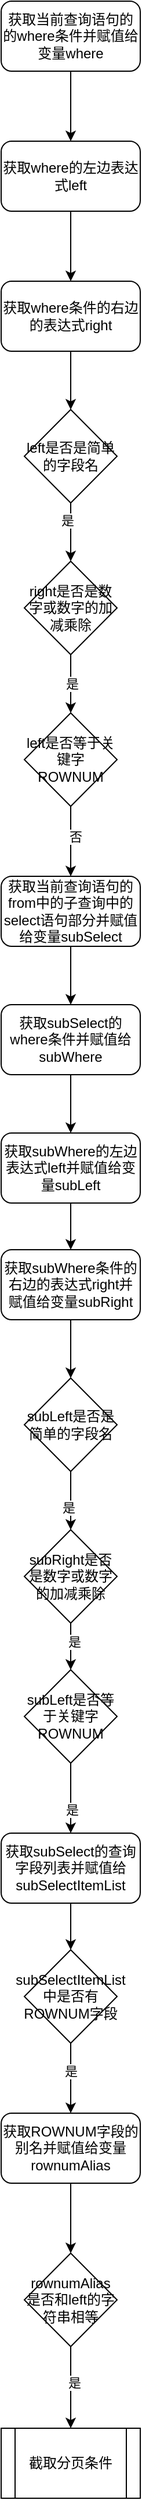 <mxfile version="21.6.5" type="github">
  <diagram name="第 1 页" id="sBoEHY_2Hzd44Ozyq8pB">
    <mxGraphModel dx="880" dy="484" grid="1" gridSize="10" guides="1" tooltips="1" connect="1" arrows="1" fold="1" page="1" pageScale="1" pageWidth="3300" pageHeight="4681" math="0" shadow="0">
      <root>
        <mxCell id="0" />
        <mxCell id="1" parent="0" />
        <mxCell id="wu0HlkYlJYDklZcO-QD2-22" style="edgeStyle=orthogonalEdgeStyle;rounded=0;orthogonalLoop=1;jettySize=auto;html=1;entryX=0.5;entryY=0;entryDx=0;entryDy=0;" edge="1" parent="1" source="wu0HlkYlJYDklZcO-QD2-1" target="wu0HlkYlJYDklZcO-QD2-5">
          <mxGeometry relative="1" as="geometry" />
        </mxCell>
        <mxCell id="wu0HlkYlJYDklZcO-QD2-1" value="获取当前查询语句的的where条件并赋值给变量where" style="rounded=1;whiteSpace=wrap;html=1;" vertex="1" parent="1">
          <mxGeometry x="90" y="80" width="120" height="60" as="geometry" />
        </mxCell>
        <mxCell id="wu0HlkYlJYDklZcO-QD2-23" style="edgeStyle=orthogonalEdgeStyle;rounded=0;orthogonalLoop=1;jettySize=auto;html=1;entryX=0.5;entryY=0;entryDx=0;entryDy=0;" edge="1" parent="1" source="wu0HlkYlJYDklZcO-QD2-5" target="wu0HlkYlJYDklZcO-QD2-6">
          <mxGeometry relative="1" as="geometry" />
        </mxCell>
        <mxCell id="wu0HlkYlJYDklZcO-QD2-5" value="获取where的左边表达式left" style="rounded=1;whiteSpace=wrap;html=1;" vertex="1" parent="1">
          <mxGeometry x="90" y="200" width="120" height="60" as="geometry" />
        </mxCell>
        <mxCell id="wu0HlkYlJYDklZcO-QD2-24" style="edgeStyle=orthogonalEdgeStyle;rounded=0;orthogonalLoop=1;jettySize=auto;html=1;entryX=0.5;entryY=0;entryDx=0;entryDy=0;" edge="1" parent="1" source="wu0HlkYlJYDklZcO-QD2-6" target="wu0HlkYlJYDklZcO-QD2-7">
          <mxGeometry relative="1" as="geometry" />
        </mxCell>
        <mxCell id="wu0HlkYlJYDklZcO-QD2-6" value="获取where条件的右边的表达式right" style="rounded=1;whiteSpace=wrap;html=1;" vertex="1" parent="1">
          <mxGeometry x="90" y="320" width="120" height="60" as="geometry" />
        </mxCell>
        <mxCell id="wu0HlkYlJYDklZcO-QD2-25" style="edgeStyle=orthogonalEdgeStyle;rounded=0;orthogonalLoop=1;jettySize=auto;html=1;entryX=0.5;entryY=0;entryDx=0;entryDy=0;" edge="1" parent="1" source="wu0HlkYlJYDklZcO-QD2-7" target="wu0HlkYlJYDklZcO-QD2-8">
          <mxGeometry relative="1" as="geometry" />
        </mxCell>
        <mxCell id="wu0HlkYlJYDklZcO-QD2-39" value="是" style="edgeLabel;html=1;align=center;verticalAlign=middle;resizable=0;points=[];" vertex="1" connectable="0" parent="wu0HlkYlJYDklZcO-QD2-25">
          <mxGeometry x="-0.4" y="-3" relative="1" as="geometry">
            <mxPoint as="offset" />
          </mxGeometry>
        </mxCell>
        <mxCell id="wu0HlkYlJYDklZcO-QD2-7" value="left是否是简单的字段名" style="rhombus;whiteSpace=wrap;html=1;" vertex="1" parent="1">
          <mxGeometry x="110" y="430" width="80" height="80" as="geometry" />
        </mxCell>
        <mxCell id="wu0HlkYlJYDklZcO-QD2-26" style="edgeStyle=orthogonalEdgeStyle;rounded=0;orthogonalLoop=1;jettySize=auto;html=1;entryX=0.5;entryY=0;entryDx=0;entryDy=0;" edge="1" parent="1" source="wu0HlkYlJYDklZcO-QD2-8" target="wu0HlkYlJYDklZcO-QD2-9">
          <mxGeometry relative="1" as="geometry" />
        </mxCell>
        <mxCell id="wu0HlkYlJYDklZcO-QD2-40" value="是" style="edgeLabel;html=1;align=center;verticalAlign=middle;resizable=0;points=[];" vertex="1" connectable="0" parent="wu0HlkYlJYDklZcO-QD2-26">
          <mxGeometry y="1" relative="1" as="geometry">
            <mxPoint as="offset" />
          </mxGeometry>
        </mxCell>
        <mxCell id="wu0HlkYlJYDklZcO-QD2-8" value="right是否是数字或数字的加减乘除" style="rhombus;whiteSpace=wrap;html=1;" vertex="1" parent="1">
          <mxGeometry x="110" y="560" width="80" height="80" as="geometry" />
        </mxCell>
        <mxCell id="wu0HlkYlJYDklZcO-QD2-27" style="edgeStyle=orthogonalEdgeStyle;rounded=0;orthogonalLoop=1;jettySize=auto;html=1;entryX=0.5;entryY=0;entryDx=0;entryDy=0;" edge="1" parent="1" source="wu0HlkYlJYDklZcO-QD2-9" target="wu0HlkYlJYDklZcO-QD2-10">
          <mxGeometry relative="1" as="geometry" />
        </mxCell>
        <mxCell id="wu0HlkYlJYDklZcO-QD2-41" value="否" style="edgeLabel;html=1;align=center;verticalAlign=middle;resizable=0;points=[];" vertex="1" connectable="0" parent="wu0HlkYlJYDklZcO-QD2-27">
          <mxGeometry x="-0.147" y="4" relative="1" as="geometry">
            <mxPoint as="offset" />
          </mxGeometry>
        </mxCell>
        <mxCell id="wu0HlkYlJYDklZcO-QD2-9" value="left是否等于关键字ROWNUM" style="rhombus;whiteSpace=wrap;html=1;" vertex="1" parent="1">
          <mxGeometry x="110" y="690" width="80" height="80" as="geometry" />
        </mxCell>
        <mxCell id="wu0HlkYlJYDklZcO-QD2-28" style="edgeStyle=orthogonalEdgeStyle;rounded=0;orthogonalLoop=1;jettySize=auto;html=1;entryX=0.5;entryY=0;entryDx=0;entryDy=0;" edge="1" parent="1" source="wu0HlkYlJYDklZcO-QD2-10" target="wu0HlkYlJYDklZcO-QD2-11">
          <mxGeometry relative="1" as="geometry" />
        </mxCell>
        <mxCell id="wu0HlkYlJYDklZcO-QD2-10" value="获取当前查询语句的from中的子查询中的select语句部分并赋值给变量subSelect" style="rounded=1;whiteSpace=wrap;html=1;" vertex="1" parent="1">
          <mxGeometry x="90" y="830" width="120" height="60" as="geometry" />
        </mxCell>
        <mxCell id="wu0HlkYlJYDklZcO-QD2-29" style="edgeStyle=orthogonalEdgeStyle;rounded=0;orthogonalLoop=1;jettySize=auto;html=1;entryX=0.5;entryY=0;entryDx=0;entryDy=0;" edge="1" parent="1" source="wu0HlkYlJYDklZcO-QD2-11" target="wu0HlkYlJYDklZcO-QD2-12">
          <mxGeometry relative="1" as="geometry" />
        </mxCell>
        <mxCell id="wu0HlkYlJYDklZcO-QD2-11" value="获取subSelect的where条件并赋值给subWhere" style="rounded=1;whiteSpace=wrap;html=1;" vertex="1" parent="1">
          <mxGeometry x="90" y="940" width="120" height="60" as="geometry" />
        </mxCell>
        <mxCell id="wu0HlkYlJYDklZcO-QD2-30" style="edgeStyle=orthogonalEdgeStyle;rounded=0;orthogonalLoop=1;jettySize=auto;html=1;entryX=0.5;entryY=0;entryDx=0;entryDy=0;" edge="1" parent="1" source="wu0HlkYlJYDklZcO-QD2-12" target="wu0HlkYlJYDklZcO-QD2-13">
          <mxGeometry relative="1" as="geometry" />
        </mxCell>
        <mxCell id="wu0HlkYlJYDklZcO-QD2-12" value="获取subWhere的左边表达式left并赋值给变量subLeft" style="rounded=1;whiteSpace=wrap;html=1;" vertex="1" parent="1">
          <mxGeometry x="90" y="1050" width="120" height="60" as="geometry" />
        </mxCell>
        <mxCell id="wu0HlkYlJYDklZcO-QD2-31" style="edgeStyle=orthogonalEdgeStyle;rounded=0;orthogonalLoop=1;jettySize=auto;html=1;entryX=0.5;entryY=0;entryDx=0;entryDy=0;" edge="1" parent="1" source="wu0HlkYlJYDklZcO-QD2-13" target="wu0HlkYlJYDklZcO-QD2-14">
          <mxGeometry relative="1" as="geometry" />
        </mxCell>
        <mxCell id="wu0HlkYlJYDklZcO-QD2-13" value="获取subWhere条件的右边的表达式right并赋值给变量subRight" style="rounded=1;whiteSpace=wrap;html=1;" vertex="1" parent="1">
          <mxGeometry x="90" y="1150" width="120" height="60" as="geometry" />
        </mxCell>
        <mxCell id="wu0HlkYlJYDklZcO-QD2-32" style="edgeStyle=orthogonalEdgeStyle;rounded=0;orthogonalLoop=1;jettySize=auto;html=1;entryX=0.5;entryY=0;entryDx=0;entryDy=0;" edge="1" parent="1" source="wu0HlkYlJYDklZcO-QD2-14" target="wu0HlkYlJYDklZcO-QD2-15">
          <mxGeometry relative="1" as="geometry" />
        </mxCell>
        <mxCell id="wu0HlkYlJYDklZcO-QD2-42" value="是" style="edgeLabel;html=1;align=center;verticalAlign=middle;resizable=0;points=[];" vertex="1" connectable="0" parent="wu0HlkYlJYDklZcO-QD2-32">
          <mxGeometry x="0.216" y="-2" relative="1" as="geometry">
            <mxPoint as="offset" />
          </mxGeometry>
        </mxCell>
        <mxCell id="wu0HlkYlJYDklZcO-QD2-14" value="subLeft是否是简单的字段名" style="rhombus;whiteSpace=wrap;html=1;" vertex="1" parent="1">
          <mxGeometry x="110" y="1260" width="80" height="80" as="geometry" />
        </mxCell>
        <mxCell id="wu0HlkYlJYDklZcO-QD2-33" style="edgeStyle=orthogonalEdgeStyle;rounded=0;orthogonalLoop=1;jettySize=auto;html=1;entryX=0.5;entryY=0;entryDx=0;entryDy=0;" edge="1" parent="1" source="wu0HlkYlJYDklZcO-QD2-15" target="wu0HlkYlJYDklZcO-QD2-16">
          <mxGeometry relative="1" as="geometry" />
        </mxCell>
        <mxCell id="wu0HlkYlJYDklZcO-QD2-43" value="是" style="edgeLabel;html=1;align=center;verticalAlign=middle;resizable=0;points=[];" vertex="1" connectable="0" parent="wu0HlkYlJYDklZcO-QD2-33">
          <mxGeometry x="-0.23" y="3" relative="1" as="geometry">
            <mxPoint as="offset" />
          </mxGeometry>
        </mxCell>
        <mxCell id="wu0HlkYlJYDklZcO-QD2-15" value="subRight是否是数字或数字的加减乘除" style="rhombus;whiteSpace=wrap;html=1;" vertex="1" parent="1">
          <mxGeometry x="110" y="1390" width="80" height="80" as="geometry" />
        </mxCell>
        <mxCell id="wu0HlkYlJYDklZcO-QD2-34" style="edgeStyle=orthogonalEdgeStyle;rounded=0;orthogonalLoop=1;jettySize=auto;html=1;entryX=0.5;entryY=0;entryDx=0;entryDy=0;" edge="1" parent="1" source="wu0HlkYlJYDklZcO-QD2-16" target="wu0HlkYlJYDklZcO-QD2-17">
          <mxGeometry relative="1" as="geometry" />
        </mxCell>
        <mxCell id="wu0HlkYlJYDklZcO-QD2-44" value="是" style="edgeLabel;html=1;align=center;verticalAlign=middle;resizable=0;points=[];" vertex="1" connectable="0" parent="wu0HlkYlJYDklZcO-QD2-34">
          <mxGeometry x="0.313" y="1" relative="1" as="geometry">
            <mxPoint as="offset" />
          </mxGeometry>
        </mxCell>
        <mxCell id="wu0HlkYlJYDklZcO-QD2-16" value="subLeft是否等于关键字ROWNUM" style="rhombus;whiteSpace=wrap;html=1;" vertex="1" parent="1">
          <mxGeometry x="110" y="1510" width="80" height="80" as="geometry" />
        </mxCell>
        <mxCell id="wu0HlkYlJYDklZcO-QD2-35" style="edgeStyle=orthogonalEdgeStyle;rounded=0;orthogonalLoop=1;jettySize=auto;html=1;entryX=0.5;entryY=0;entryDx=0;entryDy=0;" edge="1" parent="1" source="wu0HlkYlJYDklZcO-QD2-17" target="wu0HlkYlJYDklZcO-QD2-18">
          <mxGeometry relative="1" as="geometry" />
        </mxCell>
        <mxCell id="wu0HlkYlJYDklZcO-QD2-17" value="获取subSelect的查询字段列表并赋值给subSelectItemList" style="rounded=1;whiteSpace=wrap;html=1;" vertex="1" parent="1">
          <mxGeometry x="90" y="1650" width="120" height="60" as="geometry" />
        </mxCell>
        <mxCell id="wu0HlkYlJYDklZcO-QD2-36" style="edgeStyle=orthogonalEdgeStyle;rounded=0;orthogonalLoop=1;jettySize=auto;html=1;entryX=0.5;entryY=0;entryDx=0;entryDy=0;" edge="1" parent="1" source="wu0HlkYlJYDklZcO-QD2-18" target="wu0HlkYlJYDklZcO-QD2-19">
          <mxGeometry relative="1" as="geometry" />
        </mxCell>
        <mxCell id="wu0HlkYlJYDklZcO-QD2-45" value="是" style="edgeLabel;html=1;align=center;verticalAlign=middle;resizable=0;points=[];" vertex="1" connectable="0" parent="wu0HlkYlJYDklZcO-QD2-36">
          <mxGeometry x="-0.207" relative="1" as="geometry">
            <mxPoint as="offset" />
          </mxGeometry>
        </mxCell>
        <mxCell id="wu0HlkYlJYDklZcO-QD2-18" value="subSelectItemList中是否有ROWNUM字段" style="rhombus;whiteSpace=wrap;html=1;" vertex="1" parent="1">
          <mxGeometry x="110" y="1750" width="80" height="80" as="geometry" />
        </mxCell>
        <mxCell id="wu0HlkYlJYDklZcO-QD2-37" style="edgeStyle=orthogonalEdgeStyle;rounded=0;orthogonalLoop=1;jettySize=auto;html=1;entryX=0.5;entryY=0;entryDx=0;entryDy=0;" edge="1" parent="1" source="wu0HlkYlJYDklZcO-QD2-19" target="wu0HlkYlJYDklZcO-QD2-20">
          <mxGeometry relative="1" as="geometry" />
        </mxCell>
        <mxCell id="wu0HlkYlJYDklZcO-QD2-19" value="获取ROWNUM字段的别名并赋值给变量rownumAlias" style="rounded=1;whiteSpace=wrap;html=1;" vertex="1" parent="1">
          <mxGeometry x="90" y="1890" width="120" height="60" as="geometry" />
        </mxCell>
        <mxCell id="wu0HlkYlJYDklZcO-QD2-38" style="edgeStyle=orthogonalEdgeStyle;rounded=0;orthogonalLoop=1;jettySize=auto;html=1;entryX=0.5;entryY=0;entryDx=0;entryDy=0;" edge="1" parent="1" source="wu0HlkYlJYDklZcO-QD2-20" target="wu0HlkYlJYDklZcO-QD2-21">
          <mxGeometry relative="1" as="geometry" />
        </mxCell>
        <mxCell id="wu0HlkYlJYDklZcO-QD2-46" value="是" style="edgeLabel;html=1;align=center;verticalAlign=middle;resizable=0;points=[];" vertex="1" connectable="0" parent="wu0HlkYlJYDklZcO-QD2-38">
          <mxGeometry x="-0.131" y="3" relative="1" as="geometry">
            <mxPoint as="offset" />
          </mxGeometry>
        </mxCell>
        <mxCell id="wu0HlkYlJYDklZcO-QD2-20" value="rownumAlias是否和left的字符串相等" style="rhombus;whiteSpace=wrap;html=1;" vertex="1" parent="1">
          <mxGeometry x="110" y="2010" width="80" height="80" as="geometry" />
        </mxCell>
        <mxCell id="wu0HlkYlJYDklZcO-QD2-21" value="截取分页条件" style="shape=process;whiteSpace=wrap;html=1;backgroundOutline=1;" vertex="1" parent="1">
          <mxGeometry x="90" y="2160" width="120" height="60" as="geometry" />
        </mxCell>
      </root>
    </mxGraphModel>
  </diagram>
</mxfile>
